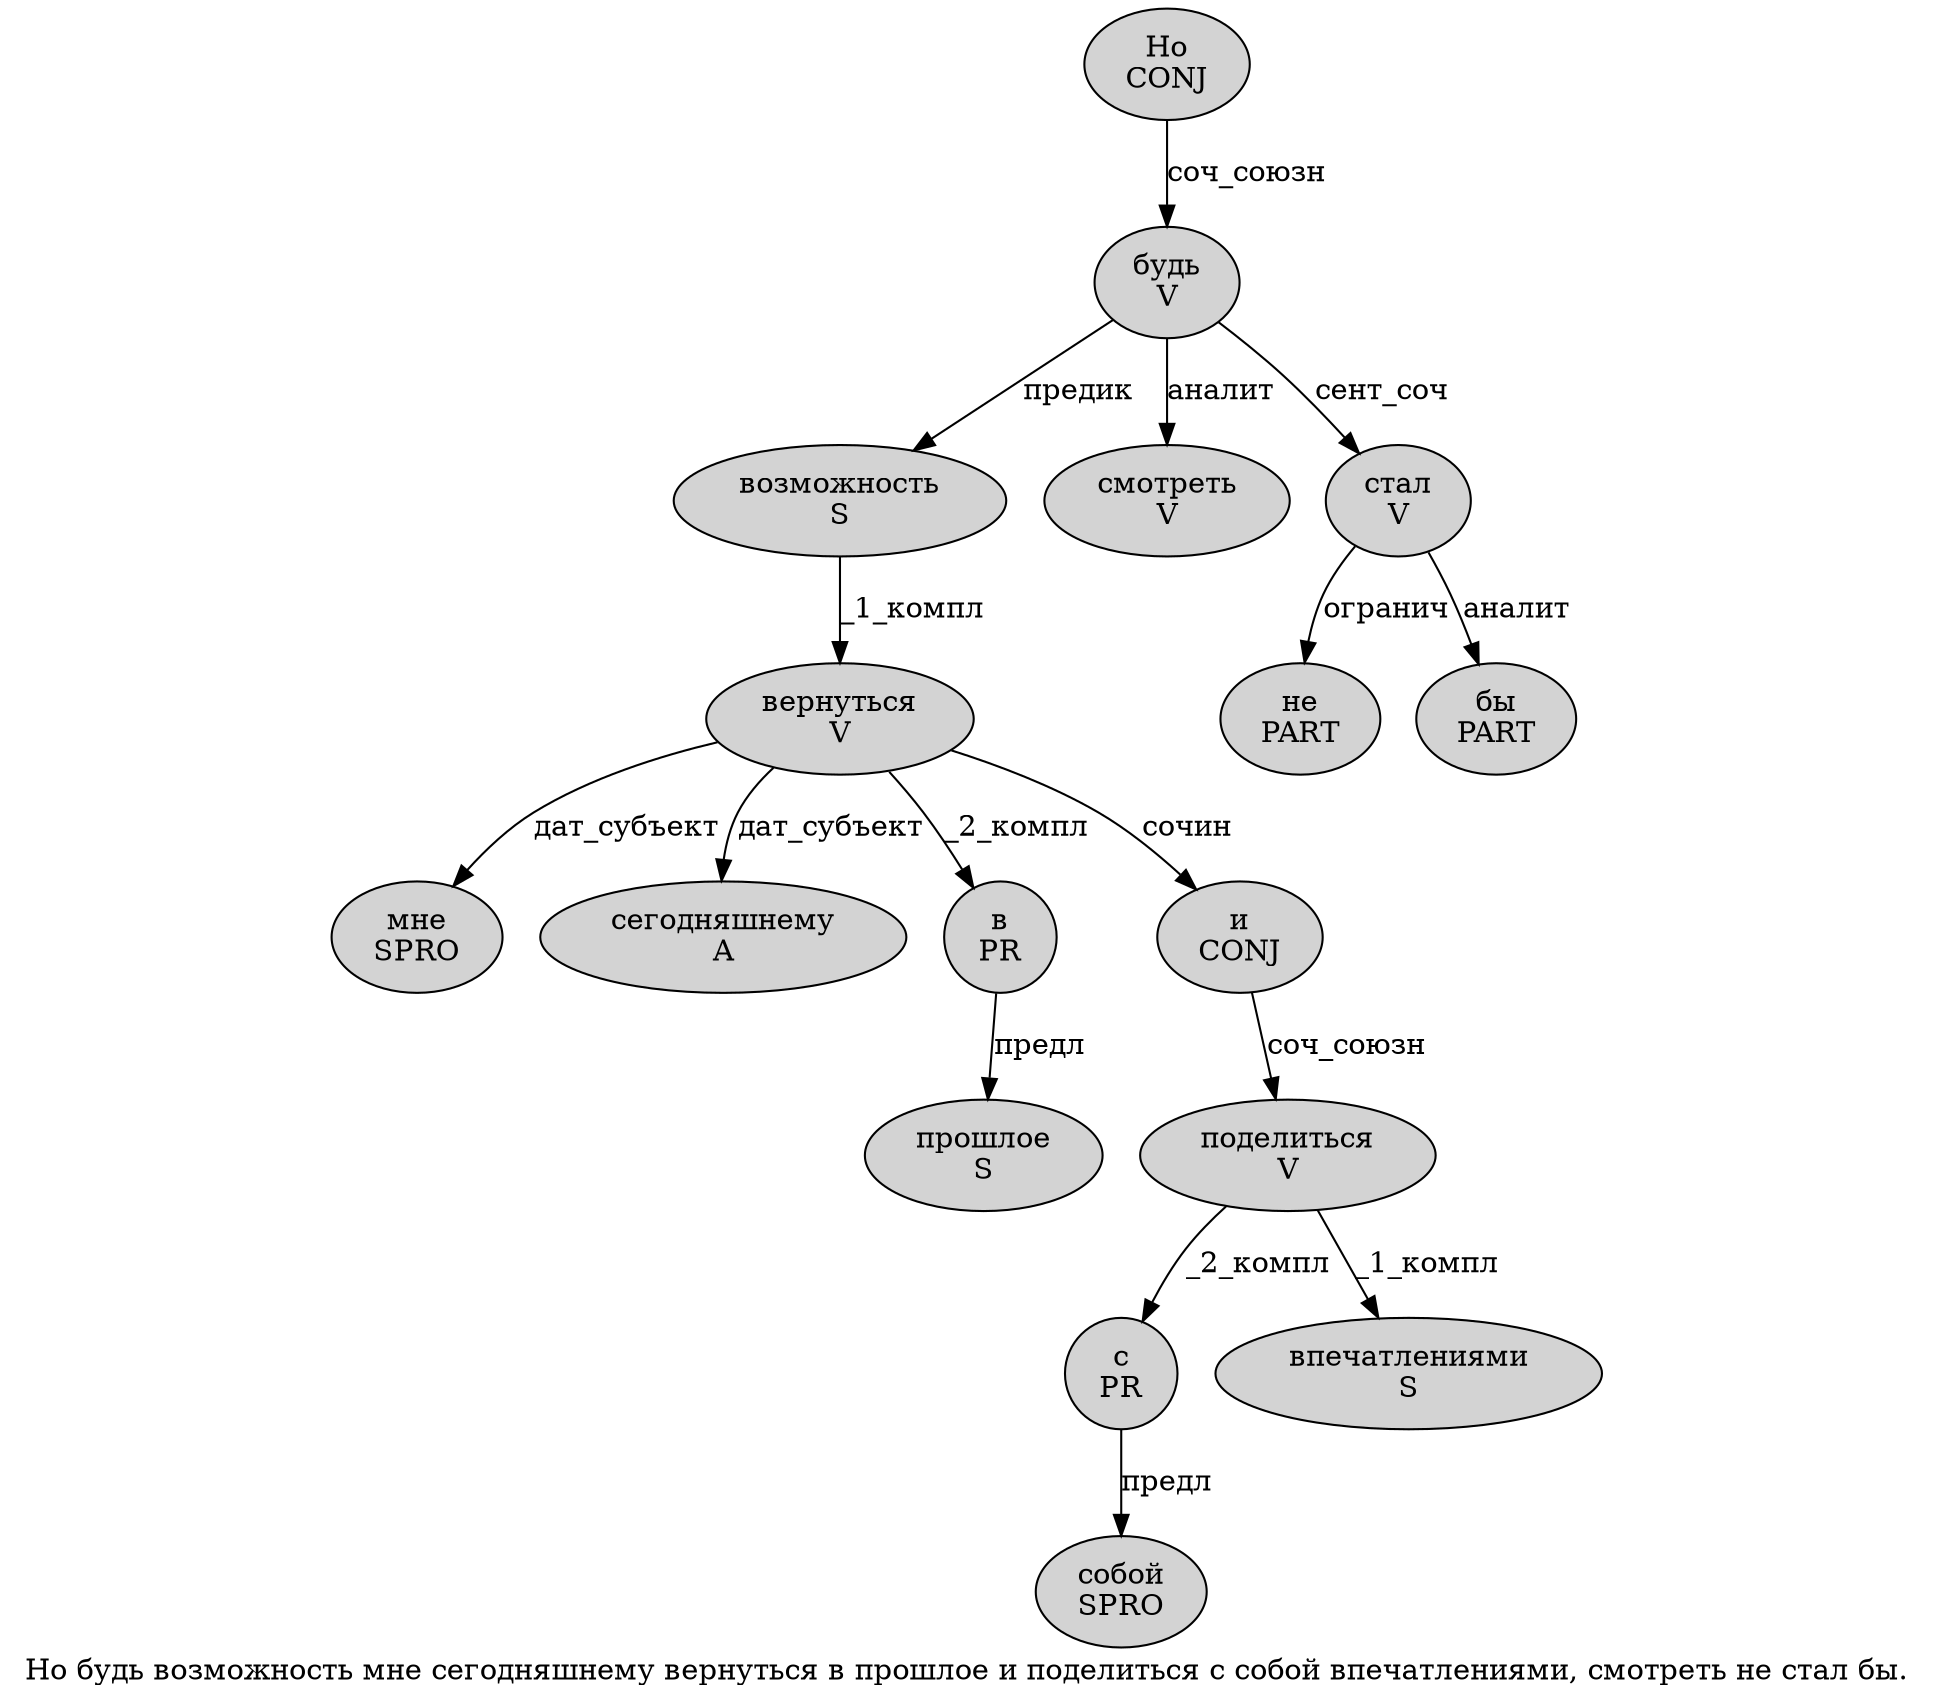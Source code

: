 digraph SENTENCE_4666 {
	graph [label="Но будь возможность мне сегодняшнему вернуться в прошлое и поделиться с собой впечатлениями, смотреть не стал бы."]
	node [style=filled]
		0 [label="Но
CONJ" color="" fillcolor=lightgray penwidth=1 shape=ellipse]
		1 [label="будь
V" color="" fillcolor=lightgray penwidth=1 shape=ellipse]
		2 [label="возможность
S" color="" fillcolor=lightgray penwidth=1 shape=ellipse]
		3 [label="мне
SPRO" color="" fillcolor=lightgray penwidth=1 shape=ellipse]
		4 [label="сегодняшнему
A" color="" fillcolor=lightgray penwidth=1 shape=ellipse]
		5 [label="вернуться
V" color="" fillcolor=lightgray penwidth=1 shape=ellipse]
		6 [label="в
PR" color="" fillcolor=lightgray penwidth=1 shape=ellipse]
		7 [label="прошлое
S" color="" fillcolor=lightgray penwidth=1 shape=ellipse]
		8 [label="и
CONJ" color="" fillcolor=lightgray penwidth=1 shape=ellipse]
		9 [label="поделиться
V" color="" fillcolor=lightgray penwidth=1 shape=ellipse]
		10 [label="с
PR" color="" fillcolor=lightgray penwidth=1 shape=ellipse]
		11 [label="собой
SPRO" color="" fillcolor=lightgray penwidth=1 shape=ellipse]
		12 [label="впечатлениями
S" color="" fillcolor=lightgray penwidth=1 shape=ellipse]
		14 [label="смотреть
V" color="" fillcolor=lightgray penwidth=1 shape=ellipse]
		15 [label="не
PART" color="" fillcolor=lightgray penwidth=1 shape=ellipse]
		16 [label="стал
V" color="" fillcolor=lightgray penwidth=1 shape=ellipse]
		17 [label="бы
PART" color="" fillcolor=lightgray penwidth=1 shape=ellipse]
			9 -> 10 [label="_2_компл"]
			9 -> 12 [label="_1_компл"]
			6 -> 7 [label="предл"]
			5 -> 3 [label="дат_субъект"]
			5 -> 4 [label="дат_субъект"]
			5 -> 6 [label="_2_компл"]
			5 -> 8 [label="сочин"]
			8 -> 9 [label="соч_союзн"]
			10 -> 11 [label="предл"]
			2 -> 5 [label="_1_компл"]
			1 -> 2 [label="предик"]
			1 -> 14 [label="аналит"]
			1 -> 16 [label="сент_соч"]
			16 -> 15 [label="огранич"]
			16 -> 17 [label="аналит"]
			0 -> 1 [label="соч_союзн"]
}